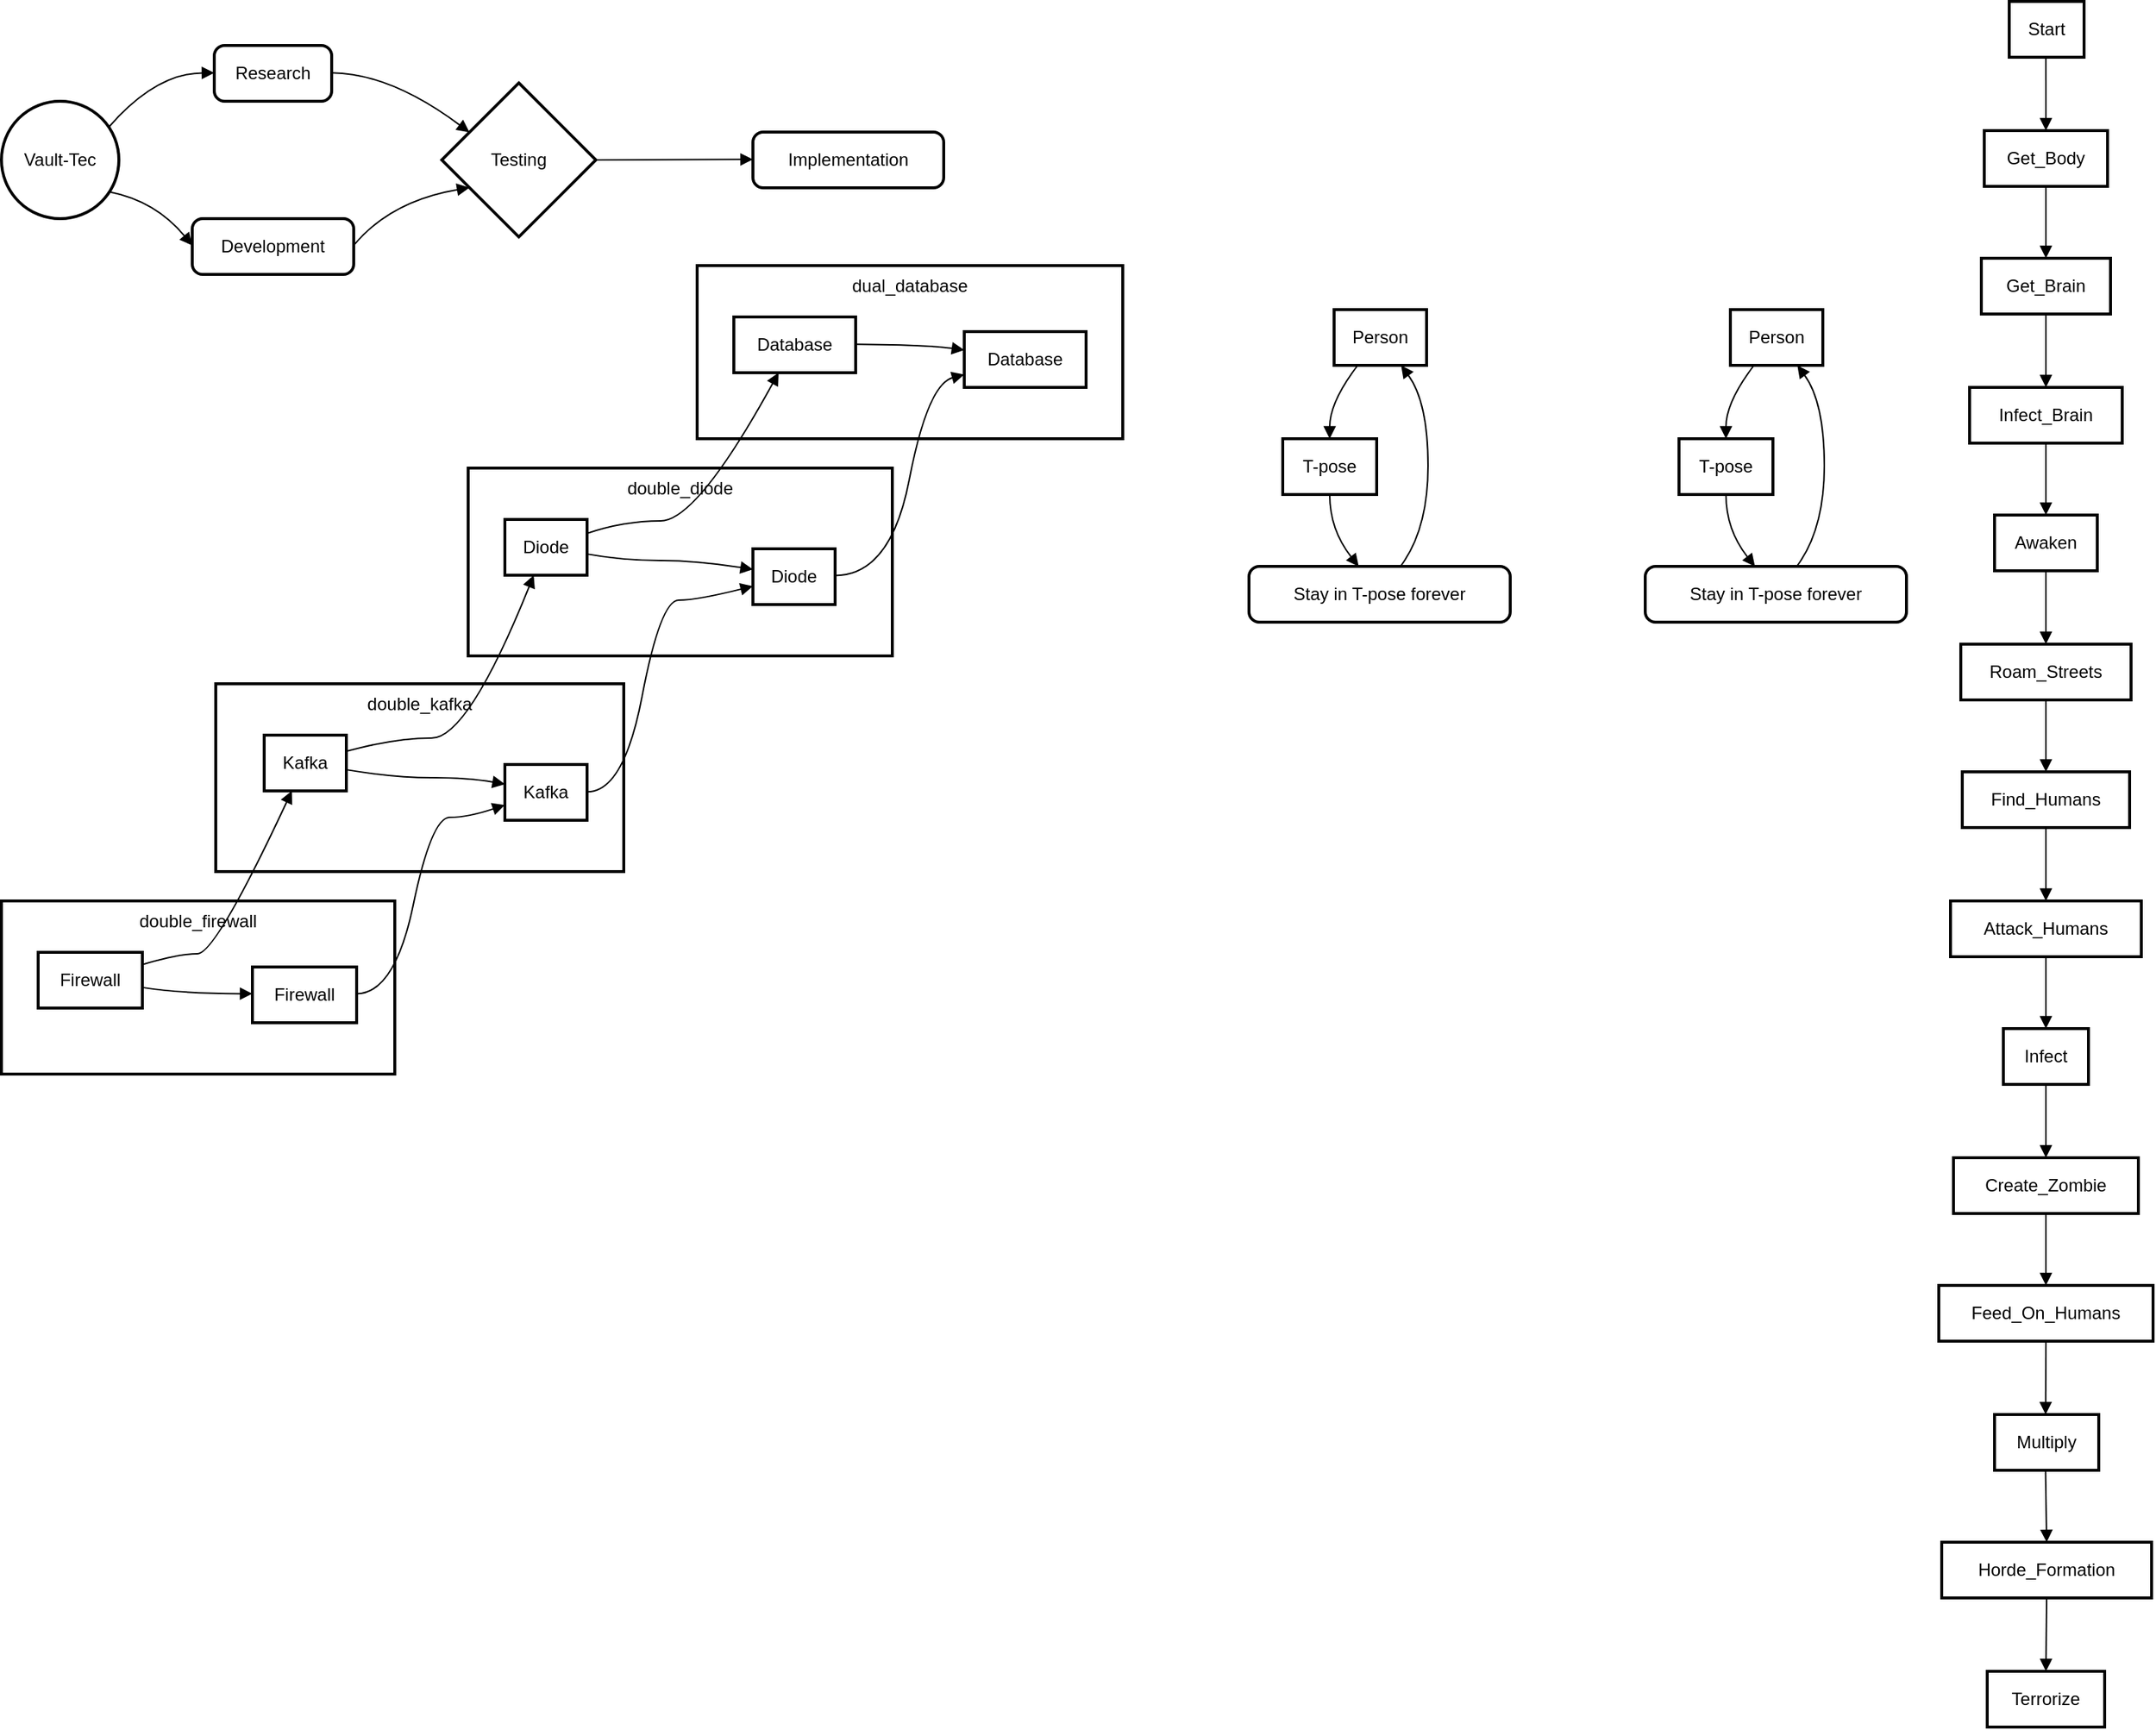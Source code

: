 <mxfile version="24.7.6">
  <diagram name="Page-1" id="tDwcQx7iFqer2LaT-Bka">
    <mxGraphModel dx="1333" dy="1798" grid="1" gridSize="10" guides="1" tooltips="1" connect="1" arrows="1" fold="1" page="1" pageScale="1" pageWidth="850" pageHeight="1100" math="0" shadow="0">
      <root>
        <mxCell id="0" />
        <mxCell id="1" parent="0" />
        <mxCell id="UU7fJBS6EWTqr7NkkSWP-1" value="Vault-Tec" style="ellipse;aspect=fixed;strokeWidth=2;whiteSpace=wrap;" parent="1" vertex="1">
          <mxGeometry x="20" y="58" width="80" height="80" as="geometry" />
        </mxCell>
        <mxCell id="UU7fJBS6EWTqr7NkkSWP-2" value="Research" style="rounded=1;absoluteArcSize=1;arcSize=14;whiteSpace=wrap;strokeWidth=2;" parent="1" vertex="1">
          <mxGeometry x="165" y="20" width="80" height="38" as="geometry" />
        </mxCell>
        <mxCell id="UU7fJBS6EWTqr7NkkSWP-3" value="Development" style="rounded=1;absoluteArcSize=1;arcSize=14;whiteSpace=wrap;strokeWidth=2;" parent="1" vertex="1">
          <mxGeometry x="150" y="138" width="110" height="38" as="geometry" />
        </mxCell>
        <mxCell id="UU7fJBS6EWTqr7NkkSWP-4" value="Testing" style="rhombus;strokeWidth=2;whiteSpace=wrap;" parent="1" vertex="1">
          <mxGeometry x="320" y="45.5" width="105" height="105" as="geometry" />
        </mxCell>
        <mxCell id="UU7fJBS6EWTqr7NkkSWP-5" value="Implementation" style="rounded=1;absoluteArcSize=1;arcSize=14;whiteSpace=wrap;strokeWidth=2;" parent="1" vertex="1">
          <mxGeometry x="532" y="79" width="130" height="38" as="geometry" />
        </mxCell>
        <mxCell id="UU7fJBS6EWTqr7NkkSWP-6" value="" style="curved=1;startArrow=none;endArrow=block;exitX=1;exitY=0.16;entryX=0;entryY=0.49;rounded=0;" parent="1" source="UU7fJBS6EWTqr7NkkSWP-1" target="UU7fJBS6EWTqr7NkkSWP-2" edge="1">
          <mxGeometry relative="1" as="geometry">
            <Array as="points">
              <mxPoint x="125" y="39" />
            </Array>
          </mxGeometry>
        </mxCell>
        <mxCell id="UU7fJBS6EWTqr7NkkSWP-7" value="" style="curved=1;startArrow=none;endArrow=block;exitX=1;exitY=0.83;entryX=0;entryY=0.48;rounded=0;" parent="1" source="UU7fJBS6EWTqr7NkkSWP-1" target="UU7fJBS6EWTqr7NkkSWP-3" edge="1">
          <mxGeometry relative="1" as="geometry">
            <Array as="points">
              <mxPoint x="125" y="126" />
            </Array>
          </mxGeometry>
        </mxCell>
        <mxCell id="UU7fJBS6EWTqr7NkkSWP-8" value="" style="curved=1;startArrow=none;endArrow=block;exitX=1;exitY=0.49;entryX=0;entryY=0.22;rounded=0;" parent="1" source="UU7fJBS6EWTqr7NkkSWP-2" target="UU7fJBS6EWTqr7NkkSWP-4" edge="1">
          <mxGeometry relative="1" as="geometry">
            <Array as="points">
              <mxPoint x="285" y="39" />
            </Array>
          </mxGeometry>
        </mxCell>
        <mxCell id="UU7fJBS6EWTqr7NkkSWP-9" value="" style="curved=1;startArrow=none;endArrow=block;exitX=1;exitY=0.48;entryX=0;entryY=0.78;rounded=0;" parent="1" source="UU7fJBS6EWTqr7NkkSWP-3" target="UU7fJBS6EWTqr7NkkSWP-4" edge="1">
          <mxGeometry relative="1" as="geometry">
            <Array as="points">
              <mxPoint x="285" y="126" />
            </Array>
          </mxGeometry>
        </mxCell>
        <mxCell id="UU7fJBS6EWTqr7NkkSWP-10" value="" style="curved=1;startArrow=none;endArrow=block;exitX=1;exitY=0.5;entryX=0;entryY=0.49;rounded=0;" parent="1" source="UU7fJBS6EWTqr7NkkSWP-4" target="UU7fJBS6EWTqr7NkkSWP-5" edge="1">
          <mxGeometry relative="1" as="geometry">
            <Array as="points" />
          </mxGeometry>
        </mxCell>
        <mxCell id="UU7fJBS6EWTqr7NkkSWP-11" value="dual_database" style="whiteSpace=wrap;strokeWidth=2;verticalAlign=top;" parent="1" vertex="1">
          <mxGeometry x="494" y="170" width="290" height="118" as="geometry" />
        </mxCell>
        <mxCell id="UU7fJBS6EWTqr7NkkSWP-12" value="Database" style="whiteSpace=wrap;strokeWidth=2;" parent="1" vertex="1">
          <mxGeometry x="676" y="215" width="83" height="38" as="geometry" />
        </mxCell>
        <mxCell id="UU7fJBS6EWTqr7NkkSWP-13" value="Database" style="whiteSpace=wrap;strokeWidth=2;" parent="1" vertex="1">
          <mxGeometry x="519" y="205" width="83" height="38" as="geometry" />
        </mxCell>
        <mxCell id="UU7fJBS6EWTqr7NkkSWP-14" value="double_diode" style="whiteSpace=wrap;strokeWidth=2;verticalAlign=top;" parent="1" vertex="1">
          <mxGeometry x="338" y="308" width="289" height="128" as="geometry" />
        </mxCell>
        <mxCell id="UU7fJBS6EWTqr7NkkSWP-15" value="Diode" style="whiteSpace=wrap;strokeWidth=2;" parent="1" vertex="1">
          <mxGeometry x="532" y="363" width="56" height="38" as="geometry" />
        </mxCell>
        <mxCell id="UU7fJBS6EWTqr7NkkSWP-16" value="Diode" style="whiteSpace=wrap;strokeWidth=2;" parent="1" vertex="1">
          <mxGeometry x="363" y="343" width="56" height="38" as="geometry" />
        </mxCell>
        <mxCell id="UU7fJBS6EWTqr7NkkSWP-17" value="double_kafka" style="whiteSpace=wrap;strokeWidth=2;verticalAlign=top;" parent="1" vertex="1">
          <mxGeometry x="166" y="455" width="278" height="128" as="geometry" />
        </mxCell>
        <mxCell id="UU7fJBS6EWTqr7NkkSWP-18" value="Kafka" style="whiteSpace=wrap;strokeWidth=2;" parent="1" vertex="1">
          <mxGeometry x="363" y="510" width="56" height="38" as="geometry" />
        </mxCell>
        <mxCell id="UU7fJBS6EWTqr7NkkSWP-19" value="Kafka" style="whiteSpace=wrap;strokeWidth=2;" parent="1" vertex="1">
          <mxGeometry x="199" y="490" width="56" height="38" as="geometry" />
        </mxCell>
        <mxCell id="UU7fJBS6EWTqr7NkkSWP-20" value="double_firewall" style="whiteSpace=wrap;strokeWidth=2;verticalAlign=top;" parent="1" vertex="1">
          <mxGeometry x="20" y="603" width="268" height="118" as="geometry" />
        </mxCell>
        <mxCell id="UU7fJBS6EWTqr7NkkSWP-21" value="Firewall" style="whiteSpace=wrap;strokeWidth=2;" parent="1" vertex="1">
          <mxGeometry x="191" y="648" width="71" height="38" as="geometry" />
        </mxCell>
        <mxCell id="UU7fJBS6EWTqr7NkkSWP-22" value="Firewall" style="whiteSpace=wrap;strokeWidth=2;" parent="1" vertex="1">
          <mxGeometry x="45" y="638" width="71" height="38" as="geometry" />
        </mxCell>
        <mxCell id="UU7fJBS6EWTqr7NkkSWP-23" value="" style="curved=1;startArrow=none;endArrow=block;exitX=1;exitY=0.63;entryX=0;entryY=0.48;rounded=0;" parent="1" source="UU7fJBS6EWTqr7NkkSWP-22" target="UU7fJBS6EWTqr7NkkSWP-21" edge="1">
          <mxGeometry relative="1" as="geometry">
            <Array as="points">
              <mxPoint x="141" y="666" />
            </Array>
          </mxGeometry>
        </mxCell>
        <mxCell id="UU7fJBS6EWTqr7NkkSWP-24" value="" style="curved=1;startArrow=none;endArrow=block;exitX=1;exitY=0.62;entryX=-0.01;entryY=0.35;rounded=0;" parent="1" source="UU7fJBS6EWTqr7NkkSWP-19" target="UU7fJBS6EWTqr7NkkSWP-18" edge="1">
          <mxGeometry relative="1" as="geometry">
            <Array as="points">
              <mxPoint x="288" y="519" />
              <mxPoint x="338" y="519" />
            </Array>
          </mxGeometry>
        </mxCell>
        <mxCell id="UU7fJBS6EWTqr7NkkSWP-25" value="" style="curved=1;startArrow=none;endArrow=block;exitX=1;exitY=0.62;entryX=0;entryY=0.37;rounded=0;" parent="1" source="UU7fJBS6EWTqr7NkkSWP-16" target="UU7fJBS6EWTqr7NkkSWP-15" edge="1">
          <mxGeometry relative="1" as="geometry">
            <Array as="points">
              <mxPoint x="444" y="371" />
              <mxPoint x="494" y="371" />
            </Array>
          </mxGeometry>
        </mxCell>
        <mxCell id="UU7fJBS6EWTqr7NkkSWP-26" value="" style="curved=1;startArrow=none;endArrow=block;exitX=0.99;exitY=0.49;entryX=0;entryY=0.33;rounded=0;" parent="1" source="UU7fJBS6EWTqr7NkkSWP-13" target="UU7fJBS6EWTqr7NkkSWP-12" edge="1">
          <mxGeometry relative="1" as="geometry">
            <Array as="points">
              <mxPoint x="651" y="224" />
            </Array>
          </mxGeometry>
        </mxCell>
        <mxCell id="UU7fJBS6EWTqr7NkkSWP-27" value="" style="curved=1;startArrow=none;endArrow=block;exitX=1;exitY=0.22;entryX=0.34;entryY=0.99;rounded=0;" parent="1" source="UU7fJBS6EWTqr7NkkSWP-22" target="UU7fJBS6EWTqr7NkkSWP-19" edge="1">
          <mxGeometry relative="1" as="geometry">
            <Array as="points">
              <mxPoint x="141" y="639" />
              <mxPoint x="166" y="639" />
            </Array>
          </mxGeometry>
        </mxCell>
        <mxCell id="UU7fJBS6EWTqr7NkkSWP-28" value="" style="curved=1;startArrow=none;endArrow=block;exitX=1.01;exitY=0.48;entryX=-0.01;entryY=0.73;rounded=0;" parent="1" source="UU7fJBS6EWTqr7NkkSWP-21" target="UU7fJBS6EWTqr7NkkSWP-18" edge="1">
          <mxGeometry relative="1" as="geometry">
            <Array as="points">
              <mxPoint x="288" y="666" />
              <mxPoint x="313" y="546" />
              <mxPoint x="338" y="546" />
            </Array>
          </mxGeometry>
        </mxCell>
        <mxCell id="UU7fJBS6EWTqr7NkkSWP-29" value="" style="curved=1;startArrow=none;endArrow=block;exitX=1;exitY=0.29;entryX=0.36;entryY=0.97;rounded=0;" parent="1" source="UU7fJBS6EWTqr7NkkSWP-19" target="UU7fJBS6EWTqr7NkkSWP-16" edge="1">
          <mxGeometry relative="1" as="geometry">
            <Array as="points">
              <mxPoint x="288" y="492" />
              <mxPoint x="338" y="492" />
            </Array>
          </mxGeometry>
        </mxCell>
        <mxCell id="UU7fJBS6EWTqr7NkkSWP-30" value="" style="curved=1;startArrow=none;endArrow=block;exitX=1;exitY=0.49;entryX=0;entryY=0.67;rounded=0;" parent="1" source="UU7fJBS6EWTqr7NkkSWP-18" target="UU7fJBS6EWTqr7NkkSWP-15" edge="1">
          <mxGeometry relative="1" as="geometry">
            <Array as="points">
              <mxPoint x="444" y="529" />
              <mxPoint x="469" y="398" />
              <mxPoint x="494" y="398" />
            </Array>
          </mxGeometry>
        </mxCell>
        <mxCell id="UU7fJBS6EWTqr7NkkSWP-31" value="" style="curved=1;startArrow=none;endArrow=block;exitX=1;exitY=0.25;entryX=0.37;entryY=0.99;rounded=0;" parent="1" source="UU7fJBS6EWTqr7NkkSWP-16" target="UU7fJBS6EWTqr7NkkSWP-13" edge="1">
          <mxGeometry relative="1" as="geometry">
            <Array as="points">
              <mxPoint x="444" y="344" />
              <mxPoint x="494" y="344" />
            </Array>
          </mxGeometry>
        </mxCell>
        <mxCell id="UU7fJBS6EWTqr7NkkSWP-32" value="" style="curved=1;startArrow=none;endArrow=block;exitX=1;exitY=0.48;entryX=0;entryY=0.77;rounded=0;" parent="1" source="UU7fJBS6EWTqr7NkkSWP-15" target="UU7fJBS6EWTqr7NkkSWP-12" edge="1">
          <mxGeometry relative="1" as="geometry">
            <Array as="points">
              <mxPoint x="626" y="381" />
              <mxPoint x="651" y="251" />
            </Array>
          </mxGeometry>
        </mxCell>
        <mxCell id="UU7fJBS6EWTqr7NkkSWP-33" value="Start" style="whiteSpace=wrap;strokeWidth=2;" parent="1" vertex="1">
          <mxGeometry x="1388" y="-10" width="51" height="38" as="geometry" />
        </mxCell>
        <mxCell id="UU7fJBS6EWTqr7NkkSWP-34" value="Get_Body" style="whiteSpace=wrap;strokeWidth=2;" parent="1" vertex="1">
          <mxGeometry x="1371" y="78" width="84" height="38" as="geometry" />
        </mxCell>
        <mxCell id="UU7fJBS6EWTqr7NkkSWP-35" value="Get_Brain" style="whiteSpace=wrap;strokeWidth=2;" parent="1" vertex="1">
          <mxGeometry x="1369" y="165" width="88" height="38" as="geometry" />
        </mxCell>
        <mxCell id="UU7fJBS6EWTqr7NkkSWP-36" value="Infect_Brain" style="whiteSpace=wrap;strokeWidth=2;" parent="1" vertex="1">
          <mxGeometry x="1361" y="253" width="104" height="38" as="geometry" />
        </mxCell>
        <mxCell id="UU7fJBS6EWTqr7NkkSWP-37" value="Awaken" style="whiteSpace=wrap;strokeWidth=2;" parent="1" vertex="1">
          <mxGeometry x="1378" y="340" width="70" height="38" as="geometry" />
        </mxCell>
        <mxCell id="UU7fJBS6EWTqr7NkkSWP-38" value="Roam_Streets" style="whiteSpace=wrap;strokeWidth=2;" parent="1" vertex="1">
          <mxGeometry x="1355" y="428" width="116" height="38" as="geometry" />
        </mxCell>
        <mxCell id="UU7fJBS6EWTqr7NkkSWP-39" value="Find_Humans" style="whiteSpace=wrap;strokeWidth=2;" parent="1" vertex="1">
          <mxGeometry x="1356" y="515" width="114" height="38" as="geometry" />
        </mxCell>
        <mxCell id="UU7fJBS6EWTqr7NkkSWP-40" value="Attack_Humans" style="whiteSpace=wrap;strokeWidth=2;" parent="1" vertex="1">
          <mxGeometry x="1348" y="603" width="130" height="38" as="geometry" />
        </mxCell>
        <mxCell id="UU7fJBS6EWTqr7NkkSWP-41" value="Infect" style="whiteSpace=wrap;strokeWidth=2;" parent="1" vertex="1">
          <mxGeometry x="1384" y="690" width="58" height="38" as="geometry" />
        </mxCell>
        <mxCell id="UU7fJBS6EWTqr7NkkSWP-42" value="Create_Zombie" style="whiteSpace=wrap;strokeWidth=2;" parent="1" vertex="1">
          <mxGeometry x="1350" y="778" width="126" height="38" as="geometry" />
        </mxCell>
        <mxCell id="UU7fJBS6EWTqr7NkkSWP-43" value="Feed_On_Humans" style="whiteSpace=wrap;strokeWidth=2;" parent="1" vertex="1">
          <mxGeometry x="1340" y="865" width="146" height="38" as="geometry" />
        </mxCell>
        <mxCell id="UU7fJBS6EWTqr7NkkSWP-44" value="Multiply" style="whiteSpace=wrap;strokeWidth=2;" parent="1" vertex="1">
          <mxGeometry x="1378" y="953" width="71" height="38" as="geometry" />
        </mxCell>
        <mxCell id="UU7fJBS6EWTqr7NkkSWP-45" value="Horde_Formation" style="whiteSpace=wrap;strokeWidth=2;" parent="1" vertex="1">
          <mxGeometry x="1342" y="1040" width="143" height="38" as="geometry" />
        </mxCell>
        <mxCell id="UU7fJBS6EWTqr7NkkSWP-46" value="Terrorize" style="whiteSpace=wrap;strokeWidth=2;" parent="1" vertex="1">
          <mxGeometry x="1373" y="1128" width="80" height="38" as="geometry" />
        </mxCell>
        <mxCell id="UU7fJBS6EWTqr7NkkSWP-47" value="" style="curved=1;startArrow=none;endArrow=block;exitX=0.49;exitY=0.99;entryX=0.5;entryY=-0.01;rounded=0;" parent="1" source="UU7fJBS6EWTqr7NkkSWP-33" target="UU7fJBS6EWTqr7NkkSWP-34" edge="1">
          <mxGeometry relative="1" as="geometry">
            <Array as="points" />
          </mxGeometry>
        </mxCell>
        <mxCell id="UU7fJBS6EWTqr7NkkSWP-48" value="" style="curved=1;startArrow=none;endArrow=block;exitX=0.5;exitY=0.97;entryX=0.5;entryY=0;rounded=0;" parent="1" source="UU7fJBS6EWTqr7NkkSWP-34" target="UU7fJBS6EWTqr7NkkSWP-35" edge="1">
          <mxGeometry relative="1" as="geometry">
            <Array as="points" />
          </mxGeometry>
        </mxCell>
        <mxCell id="UU7fJBS6EWTqr7NkkSWP-49" value="" style="curved=1;startArrow=none;endArrow=block;exitX=0.5;exitY=0.99;entryX=0.5;entryY=-0.01;rounded=0;" parent="1" source="UU7fJBS6EWTqr7NkkSWP-35" target="UU7fJBS6EWTqr7NkkSWP-36" edge="1">
          <mxGeometry relative="1" as="geometry">
            <Array as="points" />
          </mxGeometry>
        </mxCell>
        <mxCell id="UU7fJBS6EWTqr7NkkSWP-50" value="" style="curved=1;startArrow=none;endArrow=block;exitX=0.5;exitY=0.97;entryX=0.5;entryY=0;rounded=0;" parent="1" source="UU7fJBS6EWTqr7NkkSWP-36" target="UU7fJBS6EWTqr7NkkSWP-37" edge="1">
          <mxGeometry relative="1" as="geometry">
            <Array as="points" />
          </mxGeometry>
        </mxCell>
        <mxCell id="UU7fJBS6EWTqr7NkkSWP-51" value="" style="curved=1;startArrow=none;endArrow=block;exitX=0.5;exitY=0.99;entryX=0.5;entryY=-0.01;rounded=0;" parent="1" source="UU7fJBS6EWTqr7NkkSWP-37" target="UU7fJBS6EWTqr7NkkSWP-38" edge="1">
          <mxGeometry relative="1" as="geometry">
            <Array as="points" />
          </mxGeometry>
        </mxCell>
        <mxCell id="UU7fJBS6EWTqr7NkkSWP-52" value="" style="curved=1;startArrow=none;endArrow=block;exitX=0.5;exitY=0.97;entryX=0.5;entryY=0;rounded=0;" parent="1" source="UU7fJBS6EWTqr7NkkSWP-38" target="UU7fJBS6EWTqr7NkkSWP-39" edge="1">
          <mxGeometry relative="1" as="geometry">
            <Array as="points" />
          </mxGeometry>
        </mxCell>
        <mxCell id="UU7fJBS6EWTqr7NkkSWP-53" value="" style="curved=1;startArrow=none;endArrow=block;exitX=0.5;exitY=0.99;entryX=0.5;entryY=-0.01;rounded=0;" parent="1" source="UU7fJBS6EWTqr7NkkSWP-39" target="UU7fJBS6EWTqr7NkkSWP-40" edge="1">
          <mxGeometry relative="1" as="geometry">
            <Array as="points" />
          </mxGeometry>
        </mxCell>
        <mxCell id="UU7fJBS6EWTqr7NkkSWP-54" value="" style="curved=1;startArrow=none;endArrow=block;exitX=0.5;exitY=0.97;entryX=0.5;entryY=0;rounded=0;" parent="1" source="UU7fJBS6EWTqr7NkkSWP-40" target="UU7fJBS6EWTqr7NkkSWP-41" edge="1">
          <mxGeometry relative="1" as="geometry">
            <Array as="points" />
          </mxGeometry>
        </mxCell>
        <mxCell id="UU7fJBS6EWTqr7NkkSWP-55" value="" style="curved=1;startArrow=none;endArrow=block;exitX=0.5;exitY=0.99;entryX=0.5;entryY=-0.01;rounded=0;" parent="1" source="UU7fJBS6EWTqr7NkkSWP-41" target="UU7fJBS6EWTqr7NkkSWP-42" edge="1">
          <mxGeometry relative="1" as="geometry">
            <Array as="points" />
          </mxGeometry>
        </mxCell>
        <mxCell id="UU7fJBS6EWTqr7NkkSWP-56" value="" style="curved=1;startArrow=none;endArrow=block;exitX=0.5;exitY=0.97;entryX=0.5;entryY=0;rounded=0;" parent="1" source="UU7fJBS6EWTqr7NkkSWP-42" target="UU7fJBS6EWTqr7NkkSWP-43" edge="1">
          <mxGeometry relative="1" as="geometry">
            <Array as="points" />
          </mxGeometry>
        </mxCell>
        <mxCell id="UU7fJBS6EWTqr7NkkSWP-57" value="" style="curved=1;startArrow=none;endArrow=block;exitX=0.5;exitY=0.99;entryX=0.49;entryY=-0.01;rounded=0;" parent="1" source="UU7fJBS6EWTqr7NkkSWP-43" target="UU7fJBS6EWTqr7NkkSWP-44" edge="1">
          <mxGeometry relative="1" as="geometry">
            <Array as="points" />
          </mxGeometry>
        </mxCell>
        <mxCell id="UU7fJBS6EWTqr7NkkSWP-58" value="" style="curved=1;startArrow=none;endArrow=block;exitX=0.49;exitY=0.97;entryX=0.5;entryY=0;rounded=0;" parent="1" source="UU7fJBS6EWTqr7NkkSWP-44" target="UU7fJBS6EWTqr7NkkSWP-45" edge="1">
          <mxGeometry relative="1" as="geometry">
            <Array as="points" />
          </mxGeometry>
        </mxCell>
        <mxCell id="UU7fJBS6EWTqr7NkkSWP-59" value="" style="curved=1;startArrow=none;endArrow=block;exitX=0.5;exitY=0.99;entryX=0.5;entryY=-0.01;rounded=0;" parent="1" source="UU7fJBS6EWTqr7NkkSWP-45" target="UU7fJBS6EWTqr7NkkSWP-46" edge="1">
          <mxGeometry relative="1" as="geometry">
            <Array as="points" />
          </mxGeometry>
        </mxCell>
        <mxCell id="O1Efh6JM5YRswP17I4qA-1" value="Person" style="whiteSpace=wrap;strokeWidth=2;" parent="1" vertex="1">
          <mxGeometry x="928" y="200" width="63" height="38" as="geometry" />
        </mxCell>
        <mxCell id="O1Efh6JM5YRswP17I4qA-2" value="T-pose" style="whiteSpace=wrap;strokeWidth=2;" parent="1" vertex="1">
          <mxGeometry x="893" y="288" width="64" height="38" as="geometry" />
        </mxCell>
        <mxCell id="O1Efh6JM5YRswP17I4qA-3" value="Stay in T-pose forever" style="rounded=1;absoluteArcSize=1;arcSize=14;whiteSpace=wrap;strokeWidth=2;" parent="1" vertex="1">
          <mxGeometry x="870" y="375" width="178" height="38" as="geometry" />
        </mxCell>
        <mxCell id="O1Efh6JM5YRswP17I4qA-4" value="" style="curved=1;startArrow=none;endArrow=block;exitX=0.26;exitY=0.99;entryX=0.5;entryY=-0.01;rounded=0;" parent="1" source="O1Efh6JM5YRswP17I4qA-1" target="O1Efh6JM5YRswP17I4qA-2" edge="1">
          <mxGeometry relative="1" as="geometry">
            <Array as="points">
              <mxPoint x="925" y="263" />
            </Array>
          </mxGeometry>
        </mxCell>
        <mxCell id="O1Efh6JM5YRswP17I4qA-5" value="" style="curved=1;startArrow=none;endArrow=block;exitX=0.5;exitY=0.97;entryX=0.42;entryY=0;rounded=0;" parent="1" source="O1Efh6JM5YRswP17I4qA-2" target="O1Efh6JM5YRswP17I4qA-3" edge="1">
          <mxGeometry relative="1" as="geometry">
            <Array as="points">
              <mxPoint x="925" y="350" />
            </Array>
          </mxGeometry>
        </mxCell>
        <mxCell id="O1Efh6JM5YRswP17I4qA-6" value="" style="curved=1;startArrow=none;endArrow=block;exitX=0.58;exitY=0;entryX=0.72;entryY=0.99;rounded=0;" parent="1" source="O1Efh6JM5YRswP17I4qA-3" target="O1Efh6JM5YRswP17I4qA-1" edge="1">
          <mxGeometry relative="1" as="geometry">
            <Array as="points">
              <mxPoint x="992" y="350" />
              <mxPoint x="992" y="263" />
            </Array>
          </mxGeometry>
        </mxCell>
        <mxCell id="O1Efh6JM5YRswP17I4qA-7" value="Person" style="whiteSpace=wrap;strokeWidth=2;" parent="1" vertex="1">
          <mxGeometry x="1198" y="200" width="63" height="38" as="geometry" />
        </mxCell>
        <mxCell id="O1Efh6JM5YRswP17I4qA-8" value="T-pose" style="whiteSpace=wrap;strokeWidth=2;" parent="1" vertex="1">
          <mxGeometry x="1163" y="288" width="64" height="38" as="geometry" />
        </mxCell>
        <mxCell id="O1Efh6JM5YRswP17I4qA-9" value="Stay in T-pose forever" style="rounded=1;absoluteArcSize=1;arcSize=14;whiteSpace=wrap;strokeWidth=2;" parent="1" vertex="1">
          <mxGeometry x="1140" y="375" width="178" height="38" as="geometry" />
        </mxCell>
        <mxCell id="O1Efh6JM5YRswP17I4qA-10" value="" style="curved=1;startArrow=none;endArrow=block;exitX=0.26;exitY=0.99;entryX=0.5;entryY=-0.01;rounded=0;" parent="1" source="O1Efh6JM5YRswP17I4qA-7" target="O1Efh6JM5YRswP17I4qA-8" edge="1">
          <mxGeometry relative="1" as="geometry">
            <Array as="points">
              <mxPoint x="1195" y="263" />
            </Array>
          </mxGeometry>
        </mxCell>
        <mxCell id="O1Efh6JM5YRswP17I4qA-11" value="" style="curved=1;startArrow=none;endArrow=block;exitX=0.5;exitY=0.97;entryX=0.42;entryY=0;rounded=0;" parent="1" source="O1Efh6JM5YRswP17I4qA-8" target="O1Efh6JM5YRswP17I4qA-9" edge="1">
          <mxGeometry relative="1" as="geometry">
            <Array as="points">
              <mxPoint x="1195" y="350" />
            </Array>
          </mxGeometry>
        </mxCell>
        <mxCell id="O1Efh6JM5YRswP17I4qA-12" value="" style="curved=1;startArrow=none;endArrow=block;exitX=0.58;exitY=0;entryX=0.72;entryY=0.99;rounded=0;" parent="1" source="O1Efh6JM5YRswP17I4qA-9" target="O1Efh6JM5YRswP17I4qA-7" edge="1">
          <mxGeometry relative="1" as="geometry">
            <Array as="points">
              <mxPoint x="1262" y="350" />
              <mxPoint x="1262" y="263" />
            </Array>
          </mxGeometry>
        </mxCell>
      </root>
    </mxGraphModel>
  </diagram>
</mxfile>
